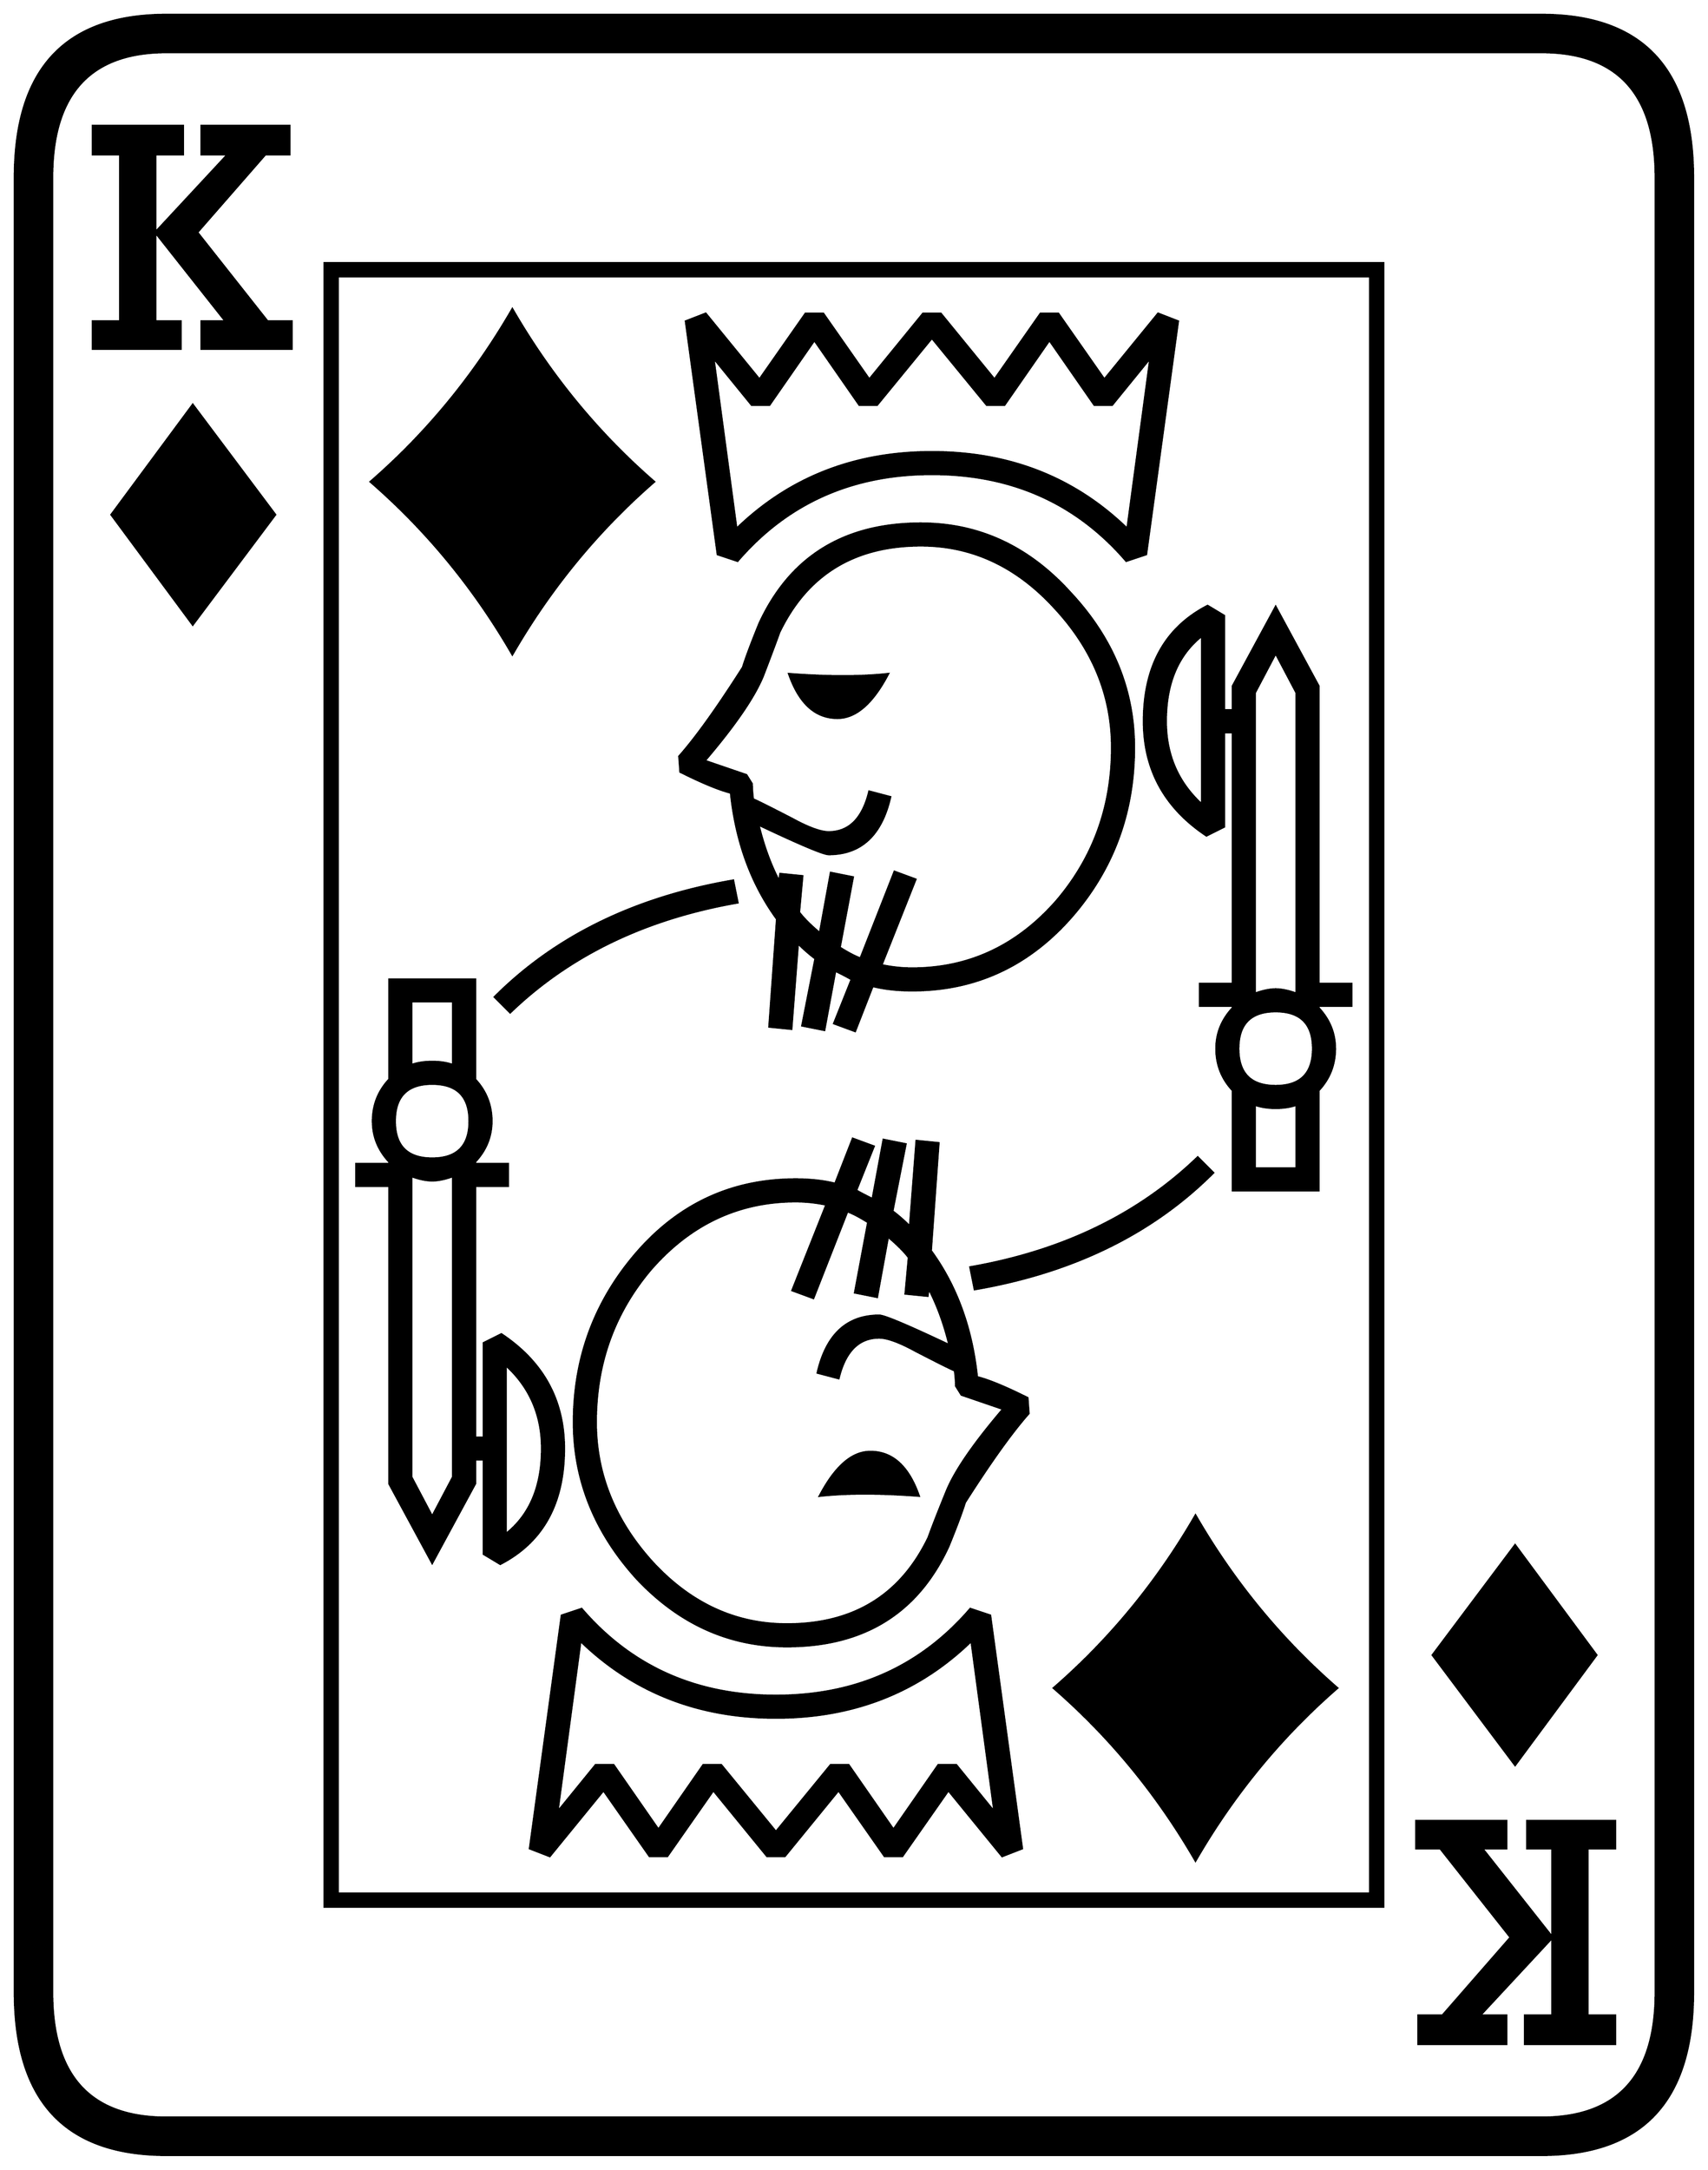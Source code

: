 


\begin{tikzpicture}[y=0.80pt, x=0.80pt, yscale=-1.0, xscale=1.0, inner sep=0pt, outer sep=0pt]
\begin{scope}[shift={(100.0,1706.0)},nonzero rule]
  \path[draw=.,fill=.,line width=1.600pt] (1578.0,244.0) .. controls
    (1578.0,342.667) and (1532.0,392.0) .. (1440.0,392.0) --
    (188.0,392.0) .. controls (96.0,392.0) and (50.0,342.667) ..
    (50.0,244.0) -- (50.0,-1408.0) .. controls (50.0,-1506.667)
    and (96.0,-1556.0) .. (188.0,-1556.0) -- (1440.0,-1556.0) ..
    controls (1532.0,-1556.0) and (1578.0,-1506.667) ..
    (1578.0,-1408.0) -- (1578.0,244.0) -- cycle(1544.0,244.0) --
    (1544.0,-1408.0) .. controls (1544.0,-1484.0) and
    (1509.333,-1522.0) .. (1440.0,-1522.0) -- (188.0,-1522.0) ..
    controls (118.667,-1522.0) and (84.0,-1484.0) ..
    (84.0,-1408.0) -- (84.0,244.0) .. controls (84.0,320.0) and
    (118.667,358.0) .. (188.0,358.0) -- (1440.0,358.0) .. controls
    (1509.333,358.0) and (1544.0,320.0) .. (1544.0,244.0) --
    cycle(302.0,-1252.0) -- (220.0,-1252.0) -- (220.0,-1277.0)
    -- (242.0,-1277.0) -- (178.0,-1358.0) -- (178.0,-1277.0) --
    (201.0,-1277.0) -- (201.0,-1252.0) -- (121.0,-1252.0) --
    (121.0,-1277.0) -- (146.0,-1277.0) -- (146.0,-1429.0) --
    (121.0,-1429.0) -- (121.0,-1455.0) -- (203.0,-1455.0) --
    (203.0,-1429.0) -- (178.0,-1429.0) -- (178.0,-1358.0) --
    (244.0,-1429.0) -- (220.0,-1429.0) -- (220.0,-1455.0) --
    (300.0,-1455.0) -- (300.0,-1429.0) -- (278.0,-1429.0) --
    (216.0,-1358.0) -- (280.0,-1277.0) -- (302.0,-1277.0) --
    (302.0,-1252.0) -- cycle(1490.0,-63.0) -- (1416.0,37.0) --
    (1341.0,-63.0) -- (1416.0,-163.0) -- (1490.0,-63.0) --
    cycle(1296.0,166.0) -- (332.0,166.0) -- (332.0,-1330.0) --
    (1296.0,-1330.0) -- (1296.0,166.0) -- cycle(287.0,-1101.0)
    -- (212.0,-1001.0) -- (138.0,-1101.0) -- (212.0,-1201.0) --
    (287.0,-1101.0) -- cycle(1507.0,291.0) -- (1425.0,291.0) --
    (1425.0,265.0) -- (1450.0,265.0) -- (1450.0,194.0) --
    (1384.0,265.0) -- (1408.0,265.0) -- (1408.0,291.0) --
    (1328.0,291.0) -- (1328.0,265.0) -- (1350.0,265.0) --
    (1412.0,194.0) -- (1348.0,113.0) -- (1326.0,113.0) --
    (1326.0,88.0) -- (1408.0,88.0) -- (1408.0,113.0) --
    (1386.0,113.0) -- (1450.0,194.0) -- (1450.0,113.0) --
    (1427.0,113.0) -- (1427.0,88.0) -- (1507.0,88.0) --
    (1507.0,113.0) -- (1482.0,113.0) -- (1482.0,265.0) --
    (1507.0,265.0) -- (1507.0,291.0) -- cycle(1284.0,154.0) --
    (1284.0,-1318.0) -- (344.0,-1318.0) -- (344.0,154.0) --
    (1284.0,154.0) -- cycle(1109.0,-1277.0) -- (1080.0,-1065.0)
    -- (1062.0,-1059.0) .. controls (1016.667,-1111.667) and
    (957.667,-1138.0) .. (885.0,-1138.0) .. controls
    (812.333,-1138.0) and (753.333,-1111.667) .. (708.0,-1059.0) --
    (690.0,-1065.0) -- (661.0,-1277.0) -- (679.0,-1284.0) --
    (728.0,-1224.0) -- (770.0,-1284.0) -- (786.0,-1284.0) --
    (828.0,-1224.0) -- (877.0,-1284.0) -- (893.0,-1284.0) --
    (942.0,-1224.0) -- (984.0,-1284.0) -- (1000.0,-1284.0) --
    (1042.0,-1224.0) -- (1091.0,-1284.0) -- (1109.0,-1277.0) --
    cycle(1267.0,-654.0) -- (1237.0,-654.0) -- (1237.0,-652.0)
    .. controls (1247.0,-641.333) and (1252.0,-629.0) ..
    (1252.0,-615.0) .. controls (1252.0,-600.333) and
    (1247.0,-587.667) .. (1237.0,-577.0) -- (1237.0,-486.0) --
    (1159.0,-486.0) -- (1159.0,-577.0) .. controls
    (1149.0,-587.667) and (1144.0,-600.333) .. (1144.0,-615.0) ..
    controls (1144.0,-629.0) and (1149.0,-641.333) ..
    (1159.0,-652.0) -- (1159.0,-654.0) -- (1129.0,-654.0) --
    (1129.0,-674.0) -- (1159.0,-674.0) -- (1159.0,-903.0) --
    (1151.0,-903.0) -- (1151.0,-817.0) -- (1135.0,-809.0) ..
    controls (1097.0,-834.333) and (1078.0,-869.0) ..
    (1078.0,-913.0) .. controls (1078.0,-963.0) and
    (1097.333,-998.0) .. (1136.0,-1018.0) -- (1151.0,-1009.0) --
    (1151.0,-923.0) -- (1159.0,-923.0) -- (1159.0,-945.0) --
    (1198.0,-1017.0) -- (1237.0,-945.0) -- (1237.0,-674.0) --
    (1267.0,-674.0) -- (1267.0,-654.0) -- cycle(1069.0,-889.0)
    .. controls (1069.0,-830.333) and (1050.333,-779.333) ..
    (1013.0,-736.0) .. controls (973.667,-690.667) and
    (925.0,-668.0) .. (867.0,-668.0) .. controls (853.667,-668.0)
    and (841.667,-669.333) .. (831.0,-672.0) -- (815.0,-631.0) --
    (796.0,-638.0) -- (812.0,-678.0) .. controls (811.333,-678.667)
    and (806.333,-681.333) .. (797.0,-686.0) -- (787.0,-632.0) --
    (767.0,-636.0) -- (779.0,-697.0) .. controls (773.667,-701.0)
    and (768.333,-705.667) .. (763.0,-711.0) -- (757.0,-633.0) --
    (737.0,-635.0) -- (744.0,-733.0) .. controls (720.667,-765.0)
    and (706.667,-803.333) .. (702.0,-848.0) .. controls
    (691.333,-850.667) and (676.0,-857.0) .. (656.0,-867.0) --
    (655.0,-881.0) .. controls (670.333,-898.333) and (689.667,-925.333)
    .. (713.0,-962.0) .. controls (715.667,-970.667) and
    (720.667,-984.0) .. (728.0,-1002.0) .. controls
    (756.0,-1062.667) and (805.0,-1093.0) .. (875.0,-1093.0) ..
    controls (927.667,-1093.0) and (973.0,-1072.0) ..
    (1011.0,-1030.0) .. controls (1049.667,-988.667) and
    (1069.0,-941.667) .. (1069.0,-889.0) -- cycle(632.0,-1131.0)
    .. controls (580.667,-1086.333) and (537.667,-1034.0) ..
    (503.0,-974.0) .. controls (468.333,-1034.0) and
    (425.333,-1086.333) .. (374.0,-1131.0) .. controls
    (425.333,-1175.667) and (468.333,-1228.0) .. (503.0,-1288.0) ..
    controls (537.667,-1228.0) and (580.667,-1175.667) ..
    (632.0,-1131.0) -- cycle(1141.0,-502.0) .. controls
    (1085.667,-446.667) and (1013.333,-411.333) .. (924.0,-396.0) --
    (920.0,-416.0) .. controls (1004.0,-430.667) and
    (1073.0,-464.0) .. (1127.0,-516.0) -- (1141.0,-502.0) --
    cycle(708.0,-748.0) .. controls (624.0,-733.333) and
    (555.0,-700.0) .. (501.0,-648.0) -- (487.0,-662.0) ..
    controls (542.333,-717.333) and (614.667,-752.667) .. (704.0,-768.0)
    -- (708.0,-748.0) -- cycle(1254.0,-33.0) .. controls
    (1202.667,11.667) and (1159.667,64.0) .. (1125.0,124.0) ..
    controls (1090.333,64.0) and (1047.333,11.667) .. (996.0,-33.0) ..
    controls (1047.333,-77.667) and (1090.333,-130.0) ..
    (1125.0,-190.0) .. controls (1159.667,-130.0) and
    (1202.667,-77.667) .. (1254.0,-33.0) -- cycle(973.0,-283.0) ..
    controls (957.667,-265.667) and (938.333,-238.667) .. (915.0,-202.0)
    .. controls (912.333,-193.333) and (907.333,-180.0) ..
    (900.0,-162.0) .. controls (872.0,-101.333) and (823.0,-71.0)
    .. (753.0,-71.0) .. controls (700.333,-71.0) and (654.667,-91.667)
    .. (616.0,-133.0) .. controls (578.0,-175.0) and
    (559.0,-222.333) .. (559.0,-275.0) .. controls (559.0,-333.667)
    and (578.0,-385.0) .. (616.0,-429.0) .. controls
    (654.667,-473.667) and (703.0,-496.0) .. (761.0,-496.0) ..
    controls (774.333,-496.0) and (786.333,-494.667) .. (797.0,-492.0)
    -- (813.0,-533.0) -- (832.0,-526.0) -- (816.0,-486.0) ..
    controls (816.667,-485.333) and (821.667,-482.667) .. (831.0,-478.0)
    -- (841.0,-532.0) -- (861.0,-528.0) -- (849.0,-467.0) ..
    controls (854.333,-463.0) and (859.667,-458.333) .. (865.0,-453.0)
    -- (871.0,-531.0) -- (891.0,-529.0) -- (884.0,-431.0) ..
    controls (907.333,-399.0) and (921.333,-360.667) .. (926.0,-316.0)
    .. controls (936.667,-313.333) and (952.0,-307.0) ..
    (972.0,-297.0) -- (973.0,-283.0) -- cycle(550.0,-251.0) ..
    controls (550.0,-201.0) and (530.667,-166.0) .. (492.0,-146.0)
    -- (477.0,-155.0) -- (477.0,-241.0) -- (469.0,-241.0) --
    (469.0,-219.0) -- (430.0,-147.0) -- (391.0,-219.0) --
    (391.0,-490.0) -- (361.0,-490.0) -- (361.0,-510.0) --
    (391.0,-510.0) -- (391.0,-512.0) .. controls (381.0,-522.667)
    and (376.0,-535.0) .. (376.0,-549.0) .. controls
    (376.0,-563.667) and (381.0,-576.333) .. (391.0,-587.0) --
    (391.0,-678.0) -- (469.0,-678.0) -- (469.0,-587.0) ..
    controls (479.0,-576.333) and (484.0,-563.667) .. (484.0,-549.0)
    .. controls (484.0,-535.0) and (479.0,-522.667) ..
    (469.0,-512.0) -- (469.0,-510.0) -- (499.0,-510.0) --
    (499.0,-490.0) -- (469.0,-490.0) -- (469.0,-261.0) --
    (477.0,-261.0) -- (477.0,-347.0) -- (493.0,-355.0) ..
    controls (531.0,-329.667) and (550.0,-295.0) .. (550.0,-251.0)
    -- cycle(967.0,113.0) -- (949.0,120.0) -- (900.0,60.0) --
    (858.0,120.0) -- (842.0,120.0) -- (800.0,60.0) --
    (751.0,120.0) -- (735.0,120.0) -- (686.0,60.0) --
    (644.0,120.0) -- (628.0,120.0) -- (586.0,60.0) --
    (537.0,120.0) -- (519.0,113.0) -- (548.0,-99.0) --
    (566.0,-105.0) .. controls (611.333,-52.333) and (670.333,-26.0)
    .. (743.0,-26.0) .. controls (815.667,-26.0) and (874.667,-52.333)
    .. (920.0,-105.0) -- (938.0,-99.0) -- (967.0,113.0) --
    cycle(1084.0,-1244.0) -- (1049.0,-1201.0) --
    (1033.0,-1201.0) -- (992.0,-1260.0) -- (951.0,-1201.0) --
    (935.0,-1201.0) -- (885.0,-1262.0) -- (835.0,-1201.0) --
    (819.0,-1201.0) -- (778.0,-1260.0) -- (737.0,-1201.0) --
    (721.0,-1201.0) -- (686.0,-1244.0) -- (707.0,-1088.0) ..
    controls (755.0,-1134.667) and (814.333,-1158.0) ..
    (885.0,-1158.0) .. controls (955.667,-1158.0) and
    (1015.0,-1134.667) .. (1063.0,-1088.0) -- (1084.0,-1244.0) --
    cycle(1131.0,-837.0) -- (1131.0,-991.0) .. controls
    (1109.0,-973.667) and (1098.0,-947.667) .. (1098.0,-913.0) ..
    controls (1098.0,-882.333) and (1109.0,-857.0) ..
    (1131.0,-837.0) -- cycle(1217.0,-665.0) -- (1217.0,-939.0)
    -- (1198.0,-975.0) -- (1179.0,-939.0) -- (1179.0,-665.0) ..
    controls (1186.333,-667.667) and (1192.667,-669.0) ..
    (1198.0,-669.0) .. controls (1203.333,-669.0) and
    (1209.667,-667.667) .. (1217.0,-665.0) -- cycle(1232.0,-615.0)
    .. controls (1232.0,-637.667) and (1220.667,-649.0) ..
    (1198.0,-649.0) .. controls (1175.333,-649.0) and
    (1164.0,-637.667) .. (1164.0,-615.0) .. controls
    (1164.0,-592.333) and (1175.333,-581.0) .. (1198.0,-581.0) ..
    controls (1220.667,-581.0) and (1232.0,-592.333) ..
    (1232.0,-615.0) -- cycle(1049.0,-889.0) .. controls
    (1049.0,-936.333) and (1031.667,-978.667) .. (997.0,-1016.0) ..
    controls (962.333,-1054.0) and (921.667,-1073.0) ..
    (875.0,-1073.0) .. controls (814.333,-1073.0) and
    (771.333,-1046.667) .. (746.0,-994.0) .. controls (742.667,-984.667)
    and (737.667,-971.333) .. (731.0,-954.0) .. controls
    (723.0,-934.667) and (705.333,-909.0) .. (678.0,-877.0) --
    (716.0,-864.0) -- (721.0,-856.0) .. controls (721.0,-852.667)
    and (721.333,-848.0) .. (722.0,-842.0) .. controls
    (726.667,-840.0) and (738.667,-834.0) .. (758.0,-824.0) ..
    controls (772.667,-816.0) and (783.667,-812.0) .. (791.0,-812.0)
    .. controls (809.667,-812.0) and (822.0,-824.333) ..
    (828.0,-849.0) -- (847.0,-844.0) .. controls (839.0,-809.333)
    and (820.333,-792.0) .. (791.0,-792.0) .. controls
    (786.333,-792.0) and (765.0,-801.0) .. (727.0,-819.0) ..
    controls (731.667,-799.667) and (738.0,-782.333) .. (746.0,-767.0)
    -- (747.0,-774.0) -- (767.0,-772.0) -- (764.0,-739.0) ..
    controls (768.0,-733.667) and (774.333,-727.333) .. (783.0,-720.0)
    -- (793.0,-775.0) -- (813.0,-771.0) -- (801.0,-707.0) ..
    controls (808.333,-702.333) and (814.667,-699.0) .. (820.0,-697.0)
    -- (851.0,-776.0) -- (870.0,-769.0) -- (839.0,-691.0) ..
    controls (848.333,-689.0) and (857.667,-688.0) .. (867.0,-688.0)
    .. controls (919.0,-688.0) and (963.0,-708.667) ..
    (999.0,-750.0) .. controls (1032.333,-789.333) and
    (1049.0,-835.667) .. (1049.0,-889.0) -- cycle(1217.0,-506.0)
    -- (1217.0,-564.0) .. controls (1211.667,-562.0) and
    (1205.333,-561.0) .. (1198.0,-561.0) .. controls
    (1190.667,-561.0) and (1184.333,-562.0) .. (1179.0,-564.0) --
    (1179.0,-506.0) -- (1217.0,-506.0) -- cycle(449.0,-600.0) --
    (449.0,-658.0) -- (411.0,-658.0) -- (411.0,-600.0) ..
    controls (416.333,-602.0) and (422.667,-603.0) .. (430.0,-603.0)
    .. controls (437.333,-603.0) and (443.667,-602.0) ..
    (449.0,-600.0) -- cycle(950.0,-287.0) -- (912.0,-300.0) --
    (907.0,-308.0) .. controls (907.0,-311.333) and (906.667,-316.0)
    .. (906.0,-322.0) .. controls (901.333,-324.0) and
    (889.333,-330.0) .. (870.0,-340.0) .. controls (855.333,-348.0)
    and (844.333,-352.0) .. (837.0,-352.0) .. controls
    (818.333,-352.0) and (806.0,-339.667) .. (800.0,-315.0) --
    (781.0,-320.0) .. controls (789.0,-354.667) and (807.667,-372.0)
    .. (837.0,-372.0) .. controls (841.667,-372.0) and
    (863.0,-363.0) .. (901.0,-345.0) .. controls (896.333,-364.333)
    and (890.0,-381.667) .. (882.0,-397.0) -- (881.0,-390.0) --
    (861.0,-392.0) -- (864.0,-425.0) .. controls (860.0,-430.333)
    and (853.667,-436.667) .. (845.0,-444.0) -- (835.0,-389.0) --
    (815.0,-393.0) -- (827.0,-457.0) .. controls (819.667,-461.667)
    and (813.333,-465.0) .. (808.0,-467.0) -- (777.0,-388.0) --
    (758.0,-395.0) -- (789.0,-473.0) .. controls (779.667,-475.0)
    and (770.333,-476.0) .. (761.0,-476.0) .. controls
    (709.0,-476.0) and (665.0,-455.333) .. (629.0,-414.0) ..
    controls (595.667,-374.667) and (579.0,-328.333) .. (579.0,-275.0)
    .. controls (579.0,-227.667) and (596.333,-185.0) ..
    (631.0,-147.0) .. controls (665.667,-109.667) and (706.333,-91.0)
    .. (753.0,-91.0) .. controls (813.667,-91.0) and
    (856.667,-117.333) .. (882.0,-170.0) .. controls (885.333,-179.333)
    and (890.667,-193.0) .. (898.0,-211.0) .. controls
    (905.333,-229.667) and (922.667,-255.0) .. (950.0,-287.0) --
    cycle(464.0,-549.0) .. controls (464.0,-571.667) and
    (452.667,-583.0) .. (430.0,-583.0) .. controls (407.333,-583.0)
    and (396.0,-571.667) .. (396.0,-549.0) .. controls
    (396.0,-526.333) and (407.333,-515.0) .. (430.0,-515.0) ..
    controls (452.667,-515.0) and (464.0,-526.333) .. (464.0,-549.0)
    -- cycle(449.0,-225.0) -- (449.0,-499.0) .. controls
    (441.667,-496.333) and (435.333,-495.0) .. (430.0,-495.0) ..
    controls (424.667,-495.0) and (418.333,-496.333) .. (411.0,-499.0)
    -- (411.0,-225.0) -- (430.0,-189.0) -- (449.0,-225.0) --
    cycle(530.0,-251.0) .. controls (530.0,-281.667) and
    (519.0,-307.0) .. (497.0,-327.0) -- (497.0,-173.0) ..
    controls (519.0,-190.333) and (530.0,-216.333) .. (530.0,-251.0)
    -- cycle(942.0,80.0) -- (921.0,-76.0) .. controls
    (873.0,-29.333) and (813.667,-6.0) .. (743.0,-6.0) .. controls
    (672.333,-6.0) and (613.0,-29.333) .. (565.0,-76.0) --
    (544.0,80.0) -- (579.0,37.0) -- (595.0,37.0) --
    (636.0,96.0) -- (677.0,37.0) -- (693.0,37.0) --
    (743.0,98.0) -- (793.0,37.0) -- (809.0,37.0) --
    (850.0,96.0) -- (891.0,37.0) -- (907.0,37.0) --
    (942.0,80.0) -- cycle(845.0,-956.0) .. controls
    (831.0,-929.333) and (815.667,-916.0) .. (799.0,-916.0) ..
    controls (779.0,-916.0) and (764.333,-929.333) .. (755.0,-956.0)
    .. controls (790.333,-953.333) and (820.333,-953.333) ..
    (845.0,-956.0) -- cycle(873.0,-208.0) .. controls
    (837.667,-210.667) and (807.667,-210.667) .. (783.0,-208.0) ..
    controls (797.0,-234.667) and (812.333,-248.0) .. (829.0,-248.0)
    .. controls (849.0,-248.0) and (863.667,-234.667) ..
    (873.0,-208.0) -- cycle;
\end{scope}

\end{tikzpicture}

